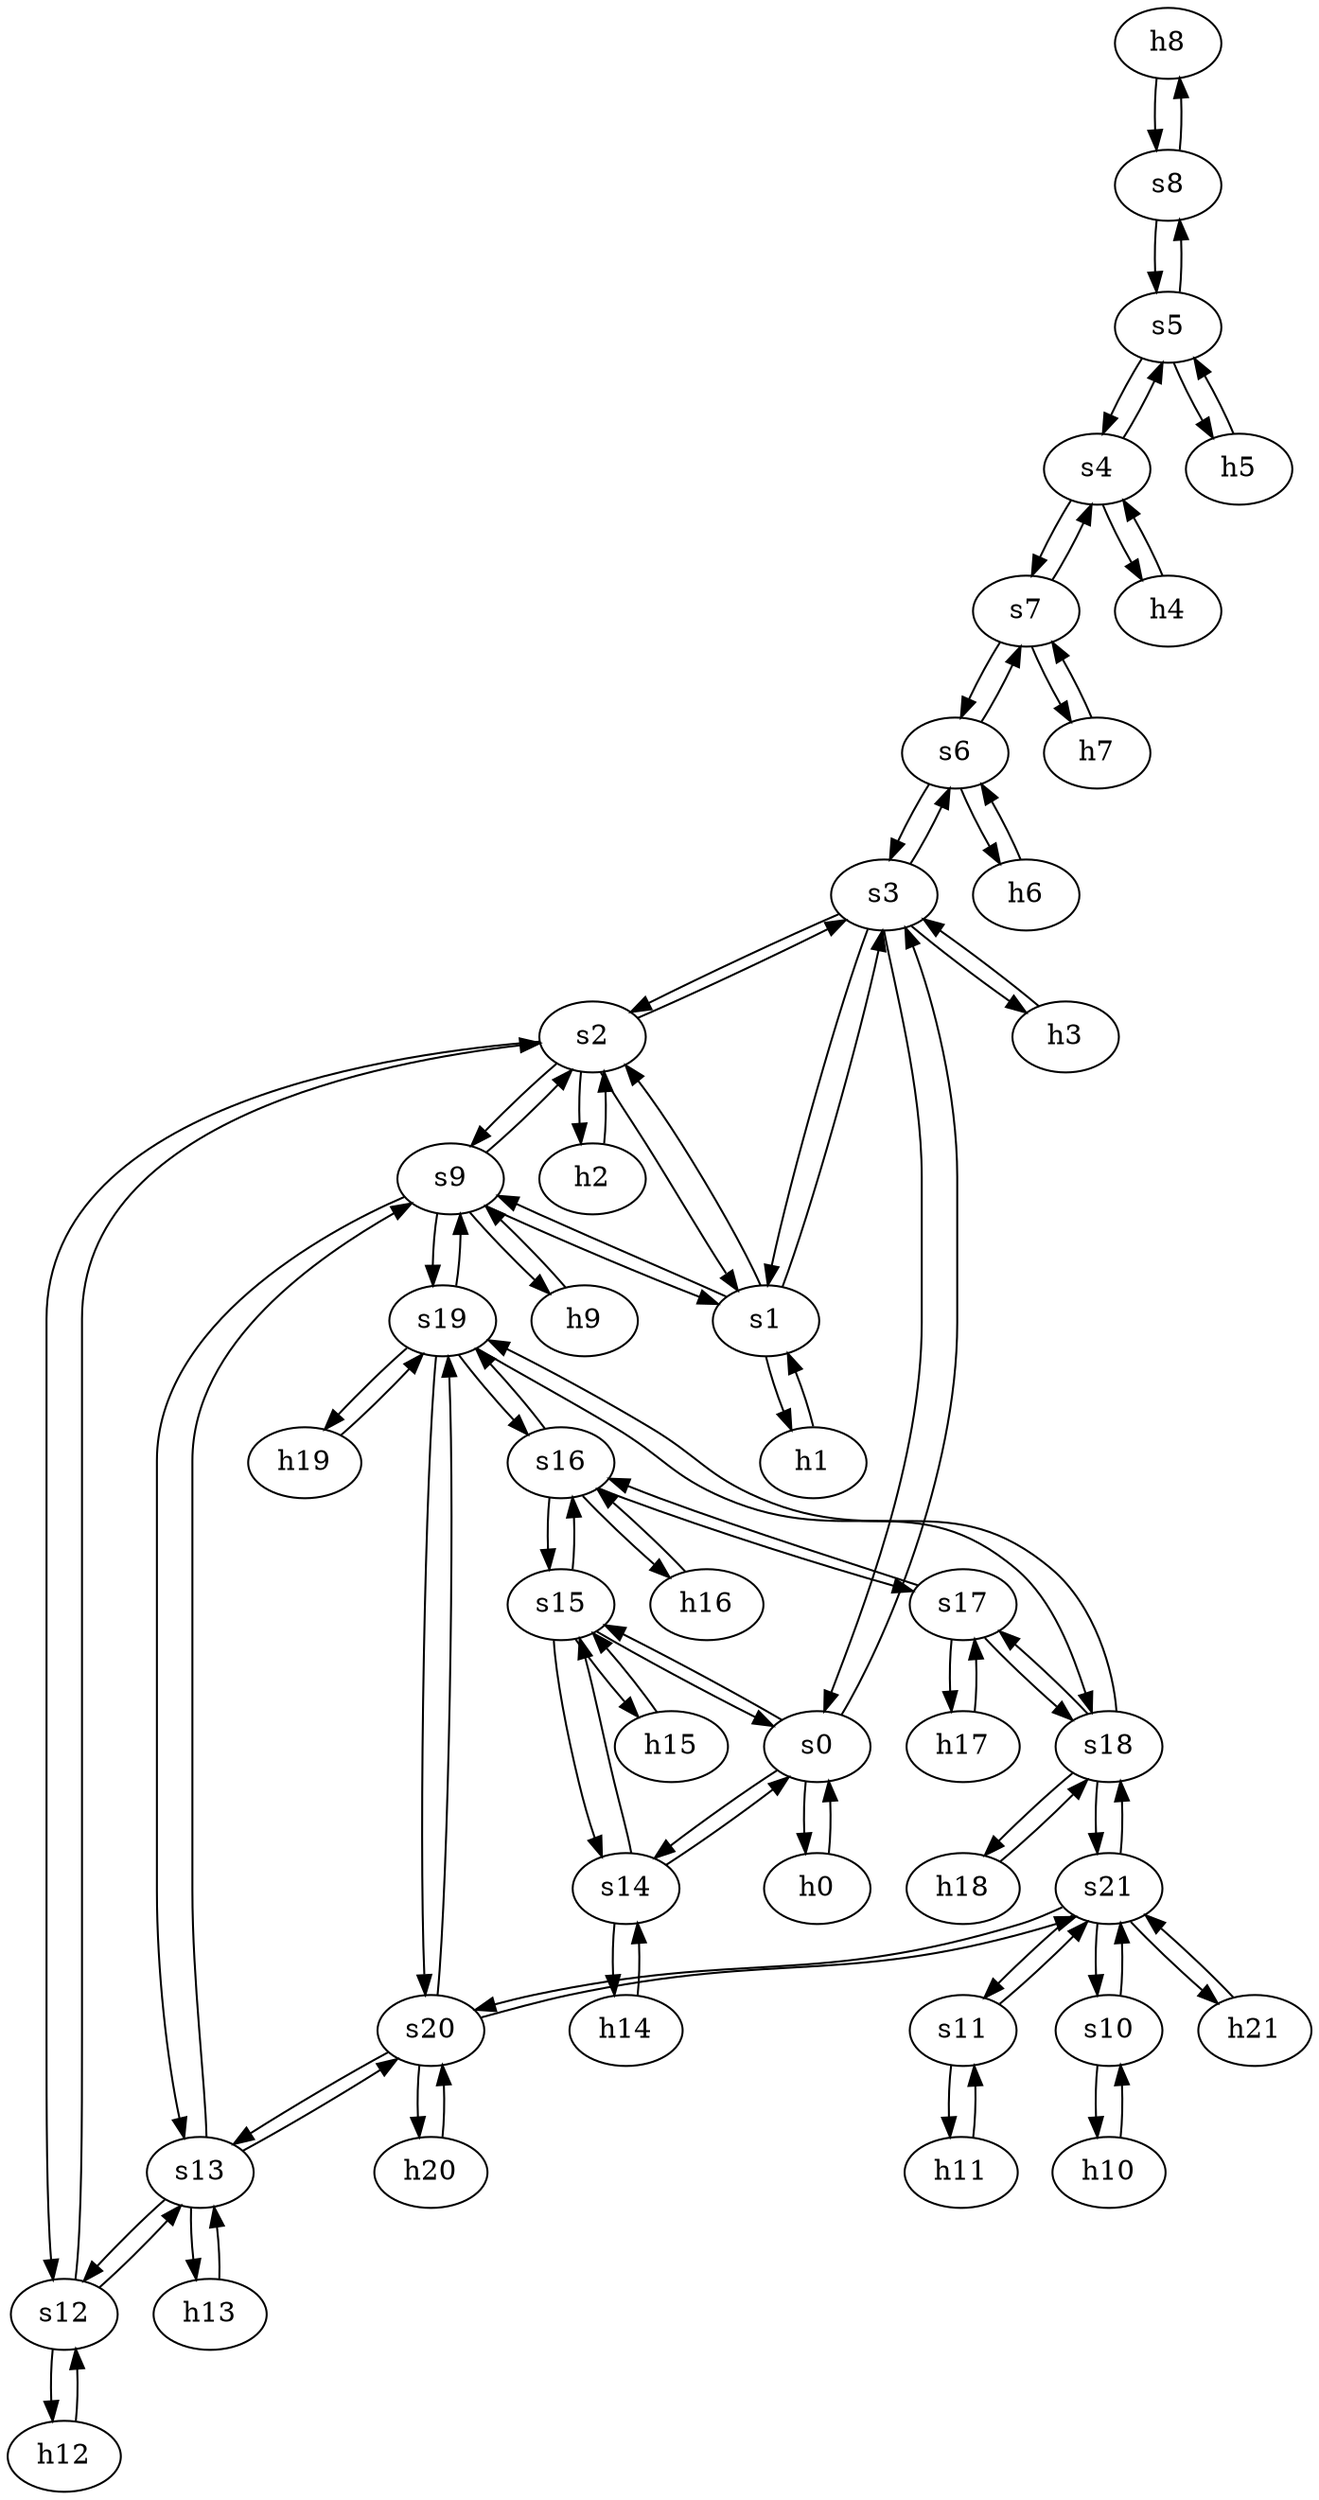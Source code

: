 strict digraph "Hibernia Atlantic (US)" {
	h8	 [ip="111.0.8.8",
		mac="00:00:00:00:8:8",
		type=host];
	s8	 [id=8,
		type=switch];
	h8 -> s8	 [capacity="1Gbps",
		cost=1,
		dst_port=1,
		src_port=1];
	h9	 [ip="111.0.9.9",
		mac="00:00:00:00:9:9",
		type=host];
	s9	 [id=9,
		type=switch];
	h9 -> s9	 [capacity="1Gbps",
		cost=1,
		dst_port=1,
		src_port=1];
	h2	 [ip="111.0.2.2",
		mac="00:00:00:00:2:2",
		type=host];
	s2	 [id=2,
		type=switch];
	h2 -> s2	 [capacity="1Gbps",
		cost=1,
		dst_port=1,
		src_port=1];
	h3	 [ip="111.0.3.3",
		mac="00:00:00:00:3:3",
		type=host];
	s3	 [id=3,
		type=switch];
	h3 -> s3	 [capacity="1Gbps",
		cost=1,
		dst_port=1,
		src_port=1];
	h0	 [ip="111.0.0.0",
		mac="00:00:00:00:0:0",
		type=host];
	s0	 [id=0,
		type=switch];
	h0 -> s0	 [capacity="1Gbps",
		cost=1,
		dst_port=1,
		src_port=1];
	h1	 [ip="111.0.1.1",
		mac="00:00:00:00:1:1",
		type=host];
	s1	 [id=1,
		type=switch];
	h1 -> s1	 [capacity="1Gbps",
		cost=1,
		dst_port=1,
		src_port=1];
	h6	 [ip="111.0.6.6",
		mac="00:00:00:00:6:6",
		type=host];
	s6	 [id=6,
		type=switch];
	h6 -> s6	 [capacity="1Gbps",
		cost=1,
		dst_port=1,
		src_port=1];
	h7	 [ip="111.0.7.7",
		mac="00:00:00:00:7:7",
		type=host];
	s7	 [id=7,
		type=switch];
	h7 -> s7	 [capacity="1Gbps",
		cost=1,
		dst_port=1,
		src_port=1];
	h4	 [ip="111.0.4.4",
		mac="00:00:00:00:4:4",
		type=host];
	s4	 [id=4,
		type=switch];
	h4 -> s4	 [capacity="1Gbps",
		cost=1,
		dst_port=1,
		src_port=1];
	h5	 [ip="111.0.5.5",
		mac="00:00:00:00:5:5",
		type=host];
	s5	 [id=5,
		type=switch];
	h5 -> s5	 [capacity="1Gbps",
		cost=1,
		dst_port=1,
		src_port=1];
	h21	 [ip="111.0.21.21",
		mac="00:00:00:00:21:21",
		type=host];
	s21	 [id=21,
		type=switch];
	h21 -> s21	 [capacity="1Gbps",
		cost=1,
		dst_port=1,
		src_port=1];
	s9 -> s2	 [capacity="1Gbps",
		cost=1,
		dst_port=5,
		src_port=3];
	s13	 [id=13,
		type=switch];
	s9 -> s13	 [capacity="1Gbps",
		cost=1,
		dst_port=2,
		src_port=5];
	s9 -> s1	 [capacity="1Gbps",
		cost=1,
		dst_port=2,
		src_port=2];
	s19	 [id=19,
		type=switch];
	s9 -> s19	 [capacity="1Gbps",
		cost=1,
		dst_port=2,
		src_port=4];
	s9 -> h9	 [capacity="1Gbps",
		cost=1,
		dst_port=1,
		src_port=1];
	s8 -> s5	 [capacity="1Gbps",
		cost=1,
		dst_port=3,
		src_port=2];
	s8 -> h8	 [capacity="1Gbps",
		cost=1,
		dst_port=1,
		src_port=1];
	s3 -> s0	 [capacity="1Gbps",
		cost=1,
		dst_port=2,
		src_port=2];
	s3 -> h3	 [capacity="1Gbps",
		cost=1,
		dst_port=1,
		src_port=1];
	s3 -> s2	 [capacity="1Gbps",
		cost=1,
		dst_port=3,
		src_port=4];
	s3 -> s1	 [capacity="1Gbps",
		cost=1,
		dst_port=4,
		src_port=3];
	s3 -> s6	 [capacity="1Gbps",
		cost=1,
		dst_port=2,
		src_port=5];
	s2 -> s1	 [capacity="1Gbps",
		cost=1,
		dst_port=3,
		src_port=2];
	s2 -> s3	 [capacity="1Gbps",
		cost=1,
		dst_port=4,
		src_port=3];
	s12	 [id=12,
		type=switch];
	s2 -> s12	 [capacity="1Gbps",
		cost=1,
		dst_port=2,
		src_port=4];
	s2 -> h2	 [capacity="1Gbps",
		cost=1,
		dst_port=1,
		src_port=1];
	s2 -> s9	 [capacity="1Gbps",
		cost=1,
		dst_port=3,
		src_port=5];
	s1 -> s2	 [capacity="1Gbps",
		cost=1,
		dst_port=2,
		src_port=3];
	s1 -> h1	 [capacity="1Gbps",
		cost=1,
		dst_port=1,
		src_port=1];
	s1 -> s3	 [capacity="1Gbps",
		cost=1,
		dst_port=3,
		src_port=4];
	s1 -> s9	 [capacity="1Gbps",
		cost=1,
		dst_port=2,
		src_port=2];
	s0 -> h0	 [capacity="1Gbps",
		cost=1,
		dst_port=1,
		src_port=1];
	s0 -> s3	 [capacity="1Gbps",
		cost=1,
		dst_port=2,
		src_port=2];
	s15	 [id=15,
		type=switch];
	s0 -> s15	 [capacity="1Gbps",
		cost=1,
		dst_port=2,
		src_port=4];
	s14	 [id=14,
		type=switch];
	s0 -> s14	 [capacity="1Gbps",
		cost=1,
		dst_port=2,
		src_port=3];
	s7 -> h7	 [capacity="1Gbps",
		cost=1,
		dst_port=1,
		src_port=1];
	s7 -> s4	 [capacity="1Gbps",
		cost=1,
		dst_port=3,
		src_port=2];
	s7 -> s6	 [capacity="1Gbps",
		cost=1,
		dst_port=3,
		src_port=3];
	s6 -> s3	 [capacity="1Gbps",
		cost=1,
		dst_port=5,
		src_port=2];
	s6 -> s7	 [capacity="1Gbps",
		cost=1,
		dst_port=3,
		src_port=3];
	s6 -> h6	 [capacity="1Gbps",
		cost=1,
		dst_port=1,
		src_port=1];
	s5 -> h5	 [capacity="1Gbps",
		cost=1,
		dst_port=1,
		src_port=1];
	s5 -> s4	 [capacity="1Gbps",
		cost=1,
		dst_port=2,
		src_port=2];
	s5 -> s8	 [capacity="1Gbps",
		cost=1,
		dst_port=2,
		src_port=3];
	s4 -> s5	 [capacity="1Gbps",
		cost=1,
		dst_port=2,
		src_port=2];
	s4 -> s7	 [capacity="1Gbps",
		cost=1,
		dst_port=2,
		src_port=3];
	s4 -> h4	 [capacity="1Gbps",
		cost=1,
		dst_port=1,
		src_port=1];
	h20	 [ip="111.0.20.20",
		mac="00:00:00:00:20:20",
		type=host];
	s20	 [id=20,
		type=switch];
	h20 -> s20	 [capacity="1Gbps",
		cost=1,
		dst_port=1,
		src_port=1];
	s19 -> s20	 [capacity="1Gbps",
		cost=1,
		dst_port=3,
		src_port=5];
	h19	 [ip="111.0.19.19",
		mac="00:00:00:00:19:19",
		type=host];
	s19 -> h19	 [capacity="1Gbps",
		cost=1,
		dst_port=1,
		src_port=1];
	s18	 [id=18,
		type=switch];
	s19 -> s18	 [capacity="1Gbps",
		cost=1,
		dst_port=3,
		src_port=4];
	s19 -> s9	 [capacity="1Gbps",
		cost=1,
		dst_port=4,
		src_port=2];
	s16	 [id=16,
		type=switch];
	s19 -> s16	 [capacity="1Gbps",
		cost=1,
		dst_port=4,
		src_port=3];
	s18 -> s21	 [capacity="1Gbps",
		cost=1,
		dst_port=4,
		src_port=4];
	h18	 [ip="111.0.18.18",
		mac="00:00:00:00:18:18",
		type=host];
	s18 -> h18	 [capacity="1Gbps",
		cost=1,
		dst_port=1,
		src_port=1];
	s18 -> s19	 [capacity="1Gbps",
		cost=1,
		dst_port=4,
		src_port=3];
	s17	 [id=17,
		type=switch];
	s18 -> s17	 [capacity="1Gbps",
		cost=1,
		dst_port=3,
		src_port=2];
	s13 -> s20	 [capacity="1Gbps",
		cost=1,
		dst_port=2,
		src_port=4];
	s13 -> s12	 [capacity="1Gbps",
		cost=1,
		dst_port=3,
		src_port=3];
	s13 -> s9	 [capacity="1Gbps",
		cost=1,
		dst_port=5,
		src_port=2];
	h13	 [ip="111.0.13.13",
		mac="00:00:00:00:13:13",
		type=host];
	s13 -> h13	 [capacity="1Gbps",
		cost=1,
		dst_port=1,
		src_port=1];
	h12	 [ip="111.0.12.12",
		mac="00:00:00:00:12:12",
		type=host];
	s12 -> h12	 [capacity="1Gbps",
		cost=1,
		dst_port=1,
		src_port=1];
	s12 -> s2	 [capacity="1Gbps",
		cost=1,
		dst_port=4,
		src_port=2];
	s12 -> s13	 [capacity="1Gbps",
		cost=1,
		dst_port=3,
		src_port=3];
	s11	 [id=11,
		type=switch];
	h11	 [ip="111.0.11.11",
		mac="00:00:00:00:11:11",
		type=host];
	s11 -> h11	 [capacity="1Gbps",
		cost=1,
		dst_port=1,
		src_port=1];
	s11 -> s21	 [capacity="1Gbps",
		cost=1,
		dst_port=3,
		src_port=2];
	s10	 [id=10,
		type=switch];
	s10 -> s21	 [capacity="1Gbps",
		cost=1,
		dst_port=2,
		src_port=2];
	h10	 [ip="111.0.10.10",
		mac="00:00:00:00:10:10",
		type=host];
	s10 -> h10	 [capacity="1Gbps",
		cost=1,
		dst_port=1,
		src_port=1];
	h17	 [ip="111.0.17.17",
		mac="00:00:00:00:17:17",
		type=host];
	s17 -> h17	 [capacity="1Gbps",
		cost=1,
		dst_port=1,
		src_port=1];
	s17 -> s18	 [capacity="1Gbps",
		cost=1,
		dst_port=2,
		src_port=3];
	s17 -> s16	 [capacity="1Gbps",
		cost=1,
		dst_port=3,
		src_port=2];
	h16	 [ip="111.0.16.16",
		mac="00:00:00:00:16:16",
		type=host];
	s16 -> h16	 [capacity="1Gbps",
		cost=1,
		dst_port=1,
		src_port=1];
	s16 -> s15	 [capacity="1Gbps",
		cost=1,
		dst_port=4,
		src_port=2];
	s16 -> s19	 [capacity="1Gbps",
		cost=1,
		dst_port=3,
		src_port=4];
	s16 -> s17	 [capacity="1Gbps",
		cost=1,
		dst_port=2,
		src_port=3];
	s15 -> s0	 [capacity="1Gbps",
		cost=1,
		dst_port=4,
		src_port=2];
	h15	 [ip="111.0.15.15",
		mac="00:00:00:00:15:15",
		type=host];
	s15 -> h15	 [capacity="1Gbps",
		cost=1,
		dst_port=1,
		src_port=1];
	s15 -> s14	 [capacity="1Gbps",
		cost=1,
		dst_port=3,
		src_port=3];
	s15 -> s16	 [capacity="1Gbps",
		cost=1,
		dst_port=2,
		src_port=4];
	s14 -> s0	 [capacity="1Gbps",
		cost=1,
		dst_port=3,
		src_port=2];
	s14 -> s15	 [capacity="1Gbps",
		cost=1,
		dst_port=3,
		src_port=3];
	h14	 [ip="111.0.14.14",
		mac="00:00:00:00:14:14",
		type=host];
	s14 -> h14	 [capacity="1Gbps",
		cost=1,
		dst_port=1,
		src_port=1];
	h18 -> s18	 [capacity="1Gbps",
		cost=1,
		dst_port=1,
		src_port=1];
	h19 -> s19	 [capacity="1Gbps",
		cost=1,
		dst_port=1,
		src_port=1];
	h10 -> s10	 [capacity="1Gbps",
		cost=1,
		dst_port=1,
		src_port=1];
	h11 -> s11	 [capacity="1Gbps",
		cost=1,
		dst_port=1,
		src_port=1];
	h12 -> s12	 [capacity="1Gbps",
		cost=1,
		dst_port=1,
		src_port=1];
	h13 -> s13	 [capacity="1Gbps",
		cost=1,
		dst_port=1,
		src_port=1];
	h14 -> s14	 [capacity="1Gbps",
		cost=1,
		dst_port=1,
		src_port=1];
	h15 -> s15	 [capacity="1Gbps",
		cost=1,
		dst_port=1,
		src_port=1];
	h16 -> s16	 [capacity="1Gbps",
		cost=1,
		dst_port=1,
		src_port=1];
	h17 -> s17	 [capacity="1Gbps",
		cost=1,
		dst_port=1,
		src_port=1];
	s20 -> s21	 [capacity="1Gbps",
		cost=1,
		dst_port=5,
		src_port=4];
	s20 -> s13	 [capacity="1Gbps",
		cost=1,
		dst_port=4,
		src_port=2];
	s20 -> s19	 [capacity="1Gbps",
		cost=1,
		dst_port=5,
		src_port=3];
	s20 -> h20	 [capacity="1Gbps",
		cost=1,
		dst_port=1,
		src_port=1];
	s21 -> s20	 [capacity="1Gbps",
		cost=1,
		dst_port=4,
		src_port=5];
	s21 -> s11	 [capacity="1Gbps",
		cost=1,
		dst_port=2,
		src_port=3];
	s21 -> h21	 [capacity="1Gbps",
		cost=1,
		dst_port=1,
		src_port=1];
	s21 -> s18	 [capacity="1Gbps",
		cost=1,
		dst_port=4,
		src_port=4];
	s21 -> s10	 [capacity="1Gbps",
		cost=1,
		dst_port=2,
		src_port=2];
}

